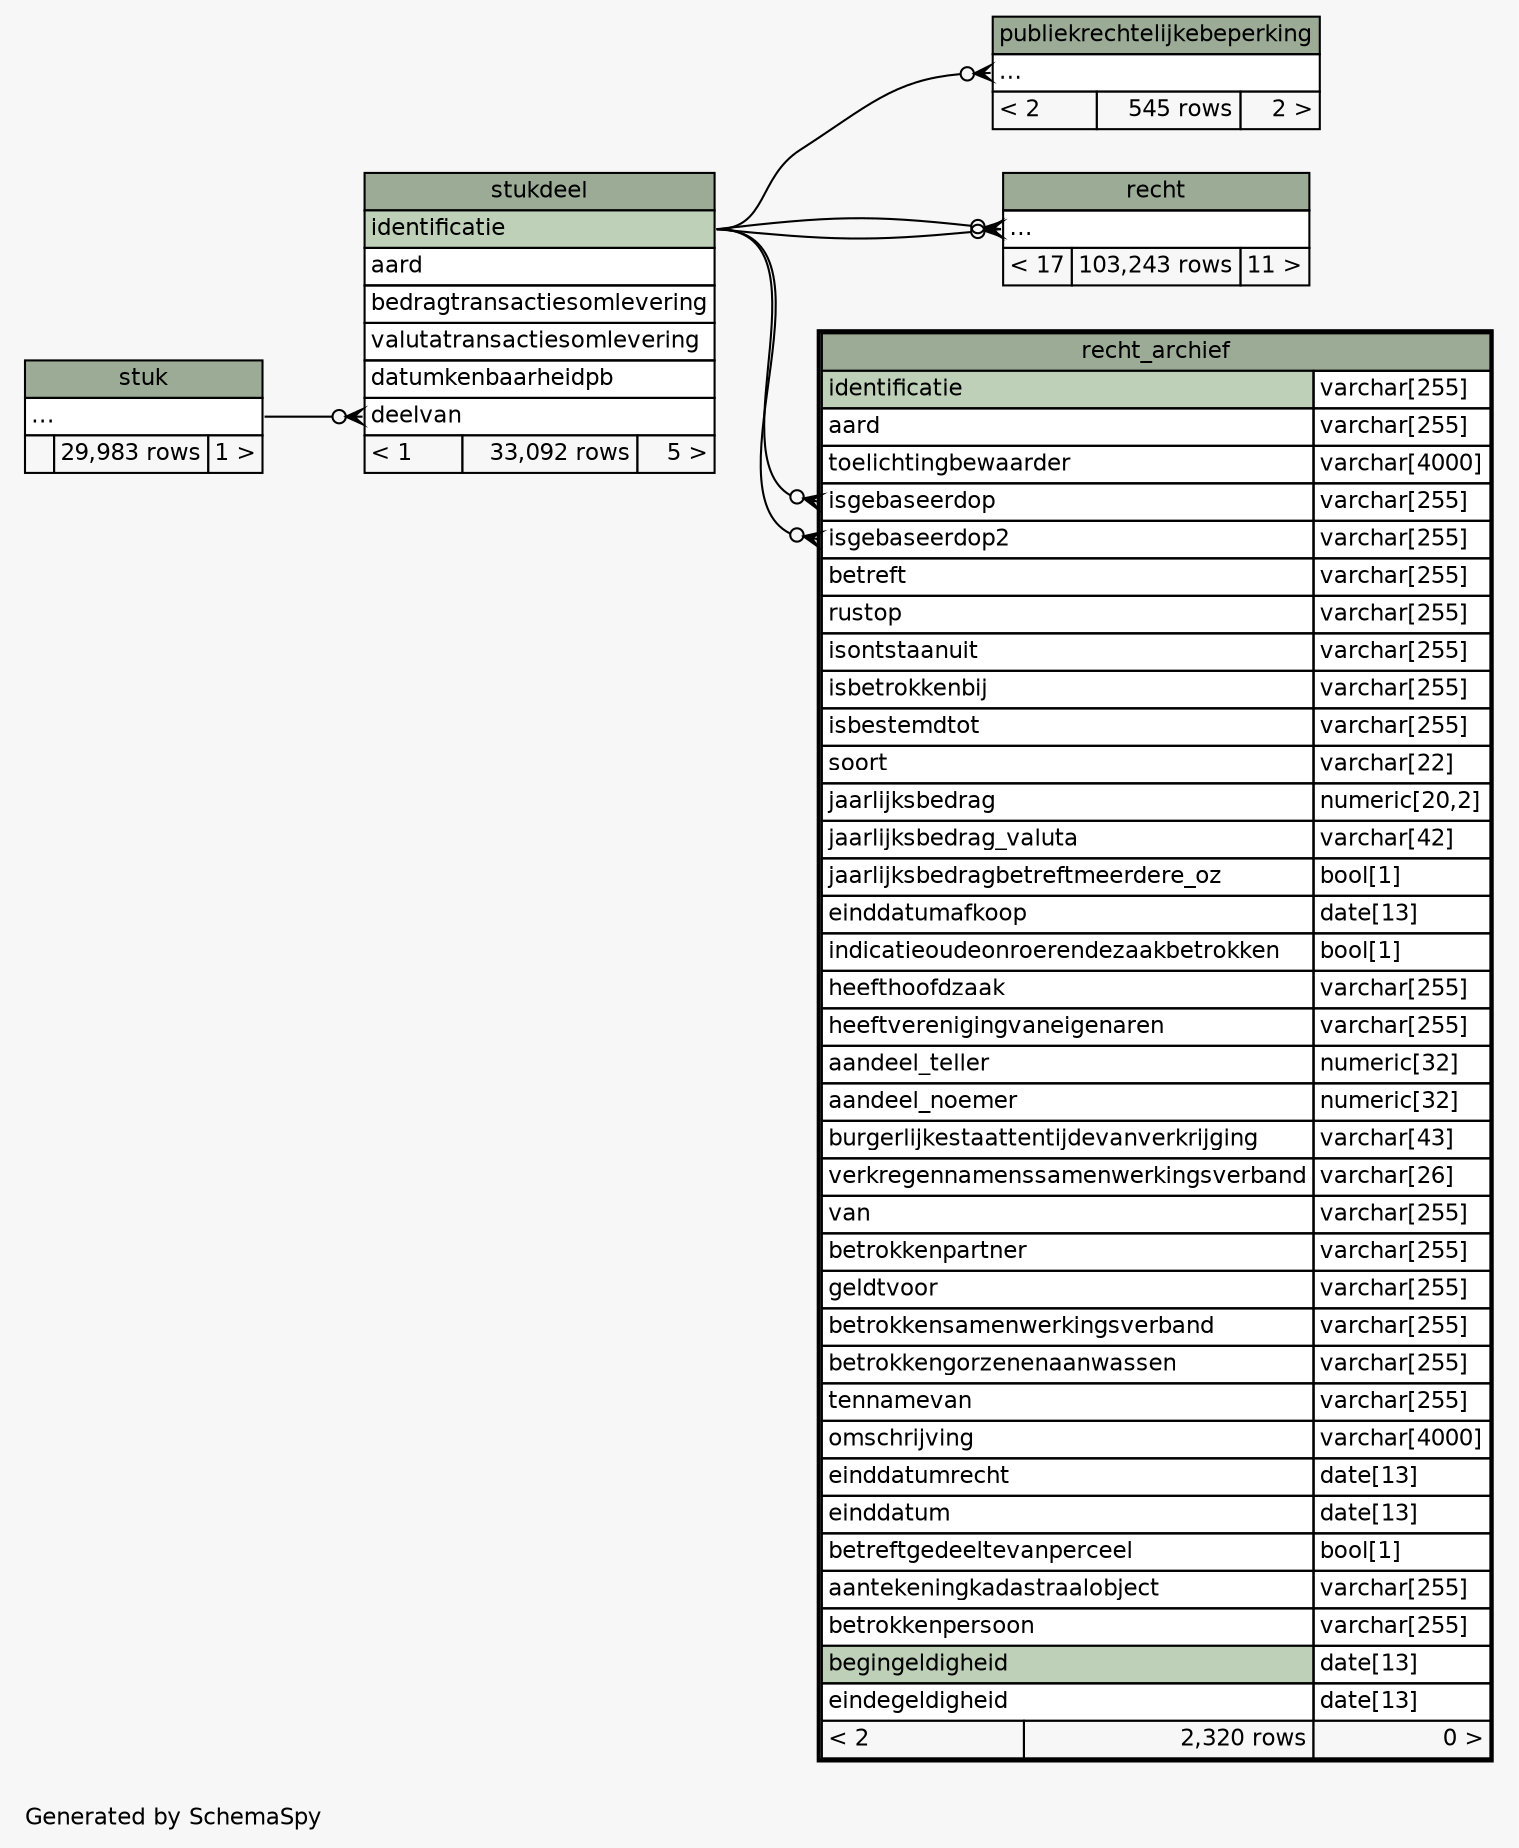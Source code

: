 // dot 2.43.0 on Linux 5.15.0-58-generic
// SchemaSpy rev Unknown
digraph "twoDegreesRelationshipsDiagram" {
  graph [
    rankdir="RL"
    bgcolor="#f7f7f7"
    label="\nGenerated by SchemaSpy"
    labeljust="l"
    nodesep="0.18"
    ranksep="0.46"
    fontname="Helvetica"
    fontsize="11"
  ];
  node [
    fontname="Helvetica"
    fontsize="11"
    shape="plaintext"
  ];
  edge [
    arrowsize="0.8"
  ];
  "publiekrechtelijkebeperking":"elipses":w -> "stukdeel":"identificatie":e [arrowhead=none dir=back arrowtail=crowodot];
  "recht":"elipses":w -> "stukdeel":"identificatie":e [arrowhead=none dir=back arrowtail=crowodot];
  "recht":"elipses":w -> "stukdeel":"identificatie":e [arrowhead=none dir=back arrowtail=crowodot];
  "recht_archief":"isgebaseerdop":w -> "stukdeel":"identificatie":e [arrowhead=none dir=back arrowtail=crowodot];
  "recht_archief":"isgebaseerdop2":w -> "stukdeel":"identificatie":e [arrowhead=none dir=back arrowtail=crowodot];
  "stukdeel":"deelvan":w -> "stuk":"elipses":e [arrowhead=none dir=back arrowtail=crowodot];
  "publiekrechtelijkebeperking" [
    label=<
    <TABLE BORDER="0" CELLBORDER="1" CELLSPACING="0" BGCOLOR="#ffffff">
      <TR><TD COLSPAN="3" BGCOLOR="#9bab96" ALIGN="CENTER">publiekrechtelijkebeperking</TD></TR>
      <TR><TD PORT="elipses" COLSPAN="3" ALIGN="LEFT">...</TD></TR>
      <TR><TD ALIGN="LEFT" BGCOLOR="#f7f7f7">&lt; 2</TD><TD ALIGN="RIGHT" BGCOLOR="#f7f7f7">545 rows</TD><TD ALIGN="RIGHT" BGCOLOR="#f7f7f7">2 &gt;</TD></TR>
    </TABLE>>
    URL="publiekrechtelijkebeperking.html"
    tooltip="publiekrechtelijkebeperking"
  ];
  "recht" [
    label=<
    <TABLE BORDER="0" CELLBORDER="1" CELLSPACING="0" BGCOLOR="#ffffff">
      <TR><TD COLSPAN="3" BGCOLOR="#9bab96" ALIGN="CENTER">recht</TD></TR>
      <TR><TD PORT="elipses" COLSPAN="3" ALIGN="LEFT">...</TD></TR>
      <TR><TD ALIGN="LEFT" BGCOLOR="#f7f7f7">&lt; 17</TD><TD ALIGN="RIGHT" BGCOLOR="#f7f7f7">103,243 rows</TD><TD ALIGN="RIGHT" BGCOLOR="#f7f7f7">11 &gt;</TD></TR>
    </TABLE>>
    URL="recht.html"
    tooltip="recht"
  ];
  "recht_archief" [
    label=<
    <TABLE BORDER="2" CELLBORDER="1" CELLSPACING="0" BGCOLOR="#ffffff">
      <TR><TD COLSPAN="3" BGCOLOR="#9bab96" ALIGN="CENTER">recht_archief</TD></TR>
      <TR><TD PORT="identificatie" COLSPAN="2" BGCOLOR="#bed1b8" ALIGN="LEFT">identificatie</TD><TD PORT="identificatie.type" ALIGN="LEFT">varchar[255]</TD></TR>
      <TR><TD PORT="aard" COLSPAN="2" ALIGN="LEFT">aard</TD><TD PORT="aard.type" ALIGN="LEFT">varchar[255]</TD></TR>
      <TR><TD PORT="toelichtingbewaarder" COLSPAN="2" ALIGN="LEFT">toelichtingbewaarder</TD><TD PORT="toelichtingbewaarder.type" ALIGN="LEFT">varchar[4000]</TD></TR>
      <TR><TD PORT="isgebaseerdop" COLSPAN="2" ALIGN="LEFT">isgebaseerdop</TD><TD PORT="isgebaseerdop.type" ALIGN="LEFT">varchar[255]</TD></TR>
      <TR><TD PORT="isgebaseerdop2" COLSPAN="2" ALIGN="LEFT">isgebaseerdop2</TD><TD PORT="isgebaseerdop2.type" ALIGN="LEFT">varchar[255]</TD></TR>
      <TR><TD PORT="betreft" COLSPAN="2" ALIGN="LEFT">betreft</TD><TD PORT="betreft.type" ALIGN="LEFT">varchar[255]</TD></TR>
      <TR><TD PORT="rustop" COLSPAN="2" ALIGN="LEFT">rustop</TD><TD PORT="rustop.type" ALIGN="LEFT">varchar[255]</TD></TR>
      <TR><TD PORT="isontstaanuit" COLSPAN="2" ALIGN="LEFT">isontstaanuit</TD><TD PORT="isontstaanuit.type" ALIGN="LEFT">varchar[255]</TD></TR>
      <TR><TD PORT="isbetrokkenbij" COLSPAN="2" ALIGN="LEFT">isbetrokkenbij</TD><TD PORT="isbetrokkenbij.type" ALIGN="LEFT">varchar[255]</TD></TR>
      <TR><TD PORT="isbestemdtot" COLSPAN="2" ALIGN="LEFT">isbestemdtot</TD><TD PORT="isbestemdtot.type" ALIGN="LEFT">varchar[255]</TD></TR>
      <TR><TD PORT="soort" COLSPAN="2" ALIGN="LEFT">soort</TD><TD PORT="soort.type" ALIGN="LEFT">varchar[22]</TD></TR>
      <TR><TD PORT="jaarlijksbedrag" COLSPAN="2" ALIGN="LEFT">jaarlijksbedrag</TD><TD PORT="jaarlijksbedrag.type" ALIGN="LEFT">numeric[20,2]</TD></TR>
      <TR><TD PORT="jaarlijksbedrag_valuta" COLSPAN="2" ALIGN="LEFT">jaarlijksbedrag_valuta</TD><TD PORT="jaarlijksbedrag_valuta.type" ALIGN="LEFT">varchar[42]</TD></TR>
      <TR><TD PORT="jaarlijksbedragbetreftmeerdere_oz" COLSPAN="2" ALIGN="LEFT">jaarlijksbedragbetreftmeerdere_oz</TD><TD PORT="jaarlijksbedragbetreftmeerdere_oz.type" ALIGN="LEFT">bool[1]</TD></TR>
      <TR><TD PORT="einddatumafkoop" COLSPAN="2" ALIGN="LEFT">einddatumafkoop</TD><TD PORT="einddatumafkoop.type" ALIGN="LEFT">date[13]</TD></TR>
      <TR><TD PORT="indicatieoudeonroerendezaakbetrokken" COLSPAN="2" ALIGN="LEFT">indicatieoudeonroerendezaakbetrokken</TD><TD PORT="indicatieoudeonroerendezaakbetrokken.type" ALIGN="LEFT">bool[1]</TD></TR>
      <TR><TD PORT="heefthoofdzaak" COLSPAN="2" ALIGN="LEFT">heefthoofdzaak</TD><TD PORT="heefthoofdzaak.type" ALIGN="LEFT">varchar[255]</TD></TR>
      <TR><TD PORT="heeftverenigingvaneigenaren" COLSPAN="2" ALIGN="LEFT">heeftverenigingvaneigenaren</TD><TD PORT="heeftverenigingvaneigenaren.type" ALIGN="LEFT">varchar[255]</TD></TR>
      <TR><TD PORT="aandeel_teller" COLSPAN="2" ALIGN="LEFT">aandeel_teller</TD><TD PORT="aandeel_teller.type" ALIGN="LEFT">numeric[32]</TD></TR>
      <TR><TD PORT="aandeel_noemer" COLSPAN="2" ALIGN="LEFT">aandeel_noemer</TD><TD PORT="aandeel_noemer.type" ALIGN="LEFT">numeric[32]</TD></TR>
      <TR><TD PORT="burgerlijkestaattentijdevanverkrijging" COLSPAN="2" ALIGN="LEFT">burgerlijkestaattentijdevanverkrijging</TD><TD PORT="burgerlijkestaattentijdevanverkrijging.type" ALIGN="LEFT">varchar[43]</TD></TR>
      <TR><TD PORT="verkregennamenssamenwerkingsverband" COLSPAN="2" ALIGN="LEFT">verkregennamenssamenwerkingsverband</TD><TD PORT="verkregennamenssamenwerkingsverband.type" ALIGN="LEFT">varchar[26]</TD></TR>
      <TR><TD PORT="van" COLSPAN="2" ALIGN="LEFT">van</TD><TD PORT="van.type" ALIGN="LEFT">varchar[255]</TD></TR>
      <TR><TD PORT="betrokkenpartner" COLSPAN="2" ALIGN="LEFT">betrokkenpartner</TD><TD PORT="betrokkenpartner.type" ALIGN="LEFT">varchar[255]</TD></TR>
      <TR><TD PORT="geldtvoor" COLSPAN="2" ALIGN="LEFT">geldtvoor</TD><TD PORT="geldtvoor.type" ALIGN="LEFT">varchar[255]</TD></TR>
      <TR><TD PORT="betrokkensamenwerkingsverband" COLSPAN="2" ALIGN="LEFT">betrokkensamenwerkingsverband</TD><TD PORT="betrokkensamenwerkingsverband.type" ALIGN="LEFT">varchar[255]</TD></TR>
      <TR><TD PORT="betrokkengorzenenaanwassen" COLSPAN="2" ALIGN="LEFT">betrokkengorzenenaanwassen</TD><TD PORT="betrokkengorzenenaanwassen.type" ALIGN="LEFT">varchar[255]</TD></TR>
      <TR><TD PORT="tennamevan" COLSPAN="2" ALIGN="LEFT">tennamevan</TD><TD PORT="tennamevan.type" ALIGN="LEFT">varchar[255]</TD></TR>
      <TR><TD PORT="omschrijving" COLSPAN="2" ALIGN="LEFT">omschrijving</TD><TD PORT="omschrijving.type" ALIGN="LEFT">varchar[4000]</TD></TR>
      <TR><TD PORT="einddatumrecht" COLSPAN="2" ALIGN="LEFT">einddatumrecht</TD><TD PORT="einddatumrecht.type" ALIGN="LEFT">date[13]</TD></TR>
      <TR><TD PORT="einddatum" COLSPAN="2" ALIGN="LEFT">einddatum</TD><TD PORT="einddatum.type" ALIGN="LEFT">date[13]</TD></TR>
      <TR><TD PORT="betreftgedeeltevanperceel" COLSPAN="2" ALIGN="LEFT">betreftgedeeltevanperceel</TD><TD PORT="betreftgedeeltevanperceel.type" ALIGN="LEFT">bool[1]</TD></TR>
      <TR><TD PORT="aantekeningkadastraalobject" COLSPAN="2" ALIGN="LEFT">aantekeningkadastraalobject</TD><TD PORT="aantekeningkadastraalobject.type" ALIGN="LEFT">varchar[255]</TD></TR>
      <TR><TD PORT="betrokkenpersoon" COLSPAN="2" ALIGN="LEFT">betrokkenpersoon</TD><TD PORT="betrokkenpersoon.type" ALIGN="LEFT">varchar[255]</TD></TR>
      <TR><TD PORT="begingeldigheid" COLSPAN="2" BGCOLOR="#bed1b8" ALIGN="LEFT">begingeldigheid</TD><TD PORT="begingeldigheid.type" ALIGN="LEFT">date[13]</TD></TR>
      <TR><TD PORT="eindegeldigheid" COLSPAN="2" ALIGN="LEFT">eindegeldigheid</TD><TD PORT="eindegeldigheid.type" ALIGN="LEFT">date[13]</TD></TR>
      <TR><TD ALIGN="LEFT" BGCOLOR="#f7f7f7">&lt; 2</TD><TD ALIGN="RIGHT" BGCOLOR="#f7f7f7">2,320 rows</TD><TD ALIGN="RIGHT" BGCOLOR="#f7f7f7">0 &gt;</TD></TR>
    </TABLE>>
    URL="recht_archief.html"
    tooltip="recht_archief"
  ];
  "stuk" [
    label=<
    <TABLE BORDER="0" CELLBORDER="1" CELLSPACING="0" BGCOLOR="#ffffff">
      <TR><TD COLSPAN="3" BGCOLOR="#9bab96" ALIGN="CENTER">stuk</TD></TR>
      <TR><TD PORT="elipses" COLSPAN="3" ALIGN="LEFT">...</TD></TR>
      <TR><TD ALIGN="LEFT" BGCOLOR="#f7f7f7">  </TD><TD ALIGN="RIGHT" BGCOLOR="#f7f7f7">29,983 rows</TD><TD ALIGN="RIGHT" BGCOLOR="#f7f7f7">1 &gt;</TD></TR>
    </TABLE>>
    URL="stuk.html"
    tooltip="stuk"
  ];
  "stukdeel" [
    label=<
    <TABLE BORDER="0" CELLBORDER="1" CELLSPACING="0" BGCOLOR="#ffffff">
      <TR><TD COLSPAN="3" BGCOLOR="#9bab96" ALIGN="CENTER">stukdeel</TD></TR>
      <TR><TD PORT="identificatie" COLSPAN="3" BGCOLOR="#bed1b8" ALIGN="LEFT">identificatie</TD></TR>
      <TR><TD PORT="aard" COLSPAN="3" ALIGN="LEFT">aard</TD></TR>
      <TR><TD PORT="bedragtransactiesomlevering" COLSPAN="3" ALIGN="LEFT">bedragtransactiesomlevering</TD></TR>
      <TR><TD PORT="valutatransactiesomlevering" COLSPAN="3" ALIGN="LEFT">valutatransactiesomlevering</TD></TR>
      <TR><TD PORT="datumkenbaarheidpb" COLSPAN="3" ALIGN="LEFT">datumkenbaarheidpb</TD></TR>
      <TR><TD PORT="deelvan" COLSPAN="3" ALIGN="LEFT">deelvan</TD></TR>
      <TR><TD ALIGN="LEFT" BGCOLOR="#f7f7f7">&lt; 1</TD><TD ALIGN="RIGHT" BGCOLOR="#f7f7f7">33,092 rows</TD><TD ALIGN="RIGHT" BGCOLOR="#f7f7f7">5 &gt;</TD></TR>
    </TABLE>>
    URL="stukdeel.html"
    tooltip="stukdeel"
  ];
}
